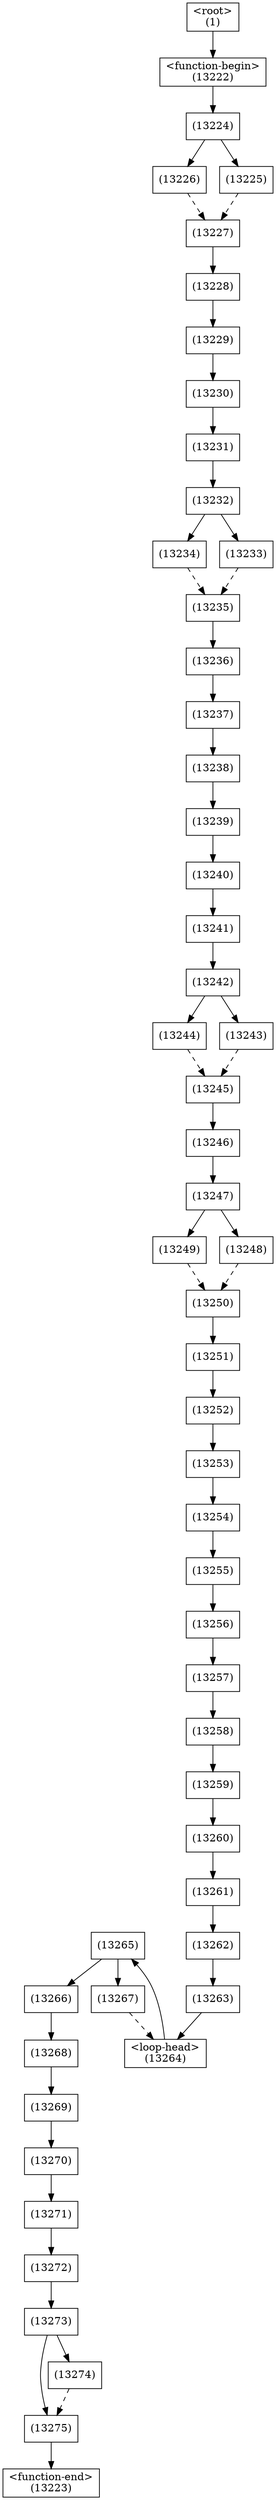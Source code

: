 digraph graphname {
n13275 [shape=box,label="(13275)"];
n13274 -> n13275[style="dashed"];
n13273 -> n13275[style="solid"];
n13274 [shape=box,label="(13274)"];
n13273 -> n13274[style="solid"];
n13273 [shape=box,label="(13273)"];
n13272 -> n13273[style="solid"];
n13272 [shape=box,label="(13272)"];
n13271 -> n13272[style="solid"];
n13271 [shape=box,label="(13271)"];
n13270 -> n13271[style="solid"];
n13270 [shape=box,label="(13270)"];
n13269 -> n13270[style="solid"];
n13269 [shape=box,label="(13269)"];
n13268 -> n13269[style="solid"];
n13268 [shape=box,label="(13268)"];
n13266 -> n13268[style="solid"];
n13267 [shape=box,label="(13267)"];
n13265 -> n13267[style="solid"];
n13266 [shape=box,label="(13266)"];
n13265 -> n13266[style="solid"];
n13265 [shape=box,label="(13265)"];
n13264 -> n13265[style="solid"];
n13264 [shape=box,label="<loop-head>
(13264)"];
n13267 -> n13264[style="dashed"];
n13263 -> n13264[style="solid"];
n13263 [shape=box,label="(13263)"];
n13262 -> n13263[style="solid"];
n13262 [shape=box,label="(13262)"];
n13261 -> n13262[style="solid"];
n13261 [shape=box,label="(13261)"];
n13260 -> n13261[style="solid"];
n13260 [shape=box,label="(13260)"];
n13259 -> n13260[style="solid"];
n13259 [shape=box,label="(13259)"];
n13258 -> n13259[style="solid"];
n13258 [shape=box,label="(13258)"];
n13257 -> n13258[style="solid"];
n13257 [shape=box,label="(13257)"];
n13256 -> n13257[style="solid"];
n13256 [shape=box,label="(13256)"];
n13255 -> n13256[style="solid"];
n13255 [shape=box,label="(13255)"];
n13254 -> n13255[style="solid"];
n13254 [shape=box,label="(13254)"];
n13253 -> n13254[style="solid"];
n13253 [shape=box,label="(13253)"];
n13252 -> n13253[style="solid"];
n13252 [shape=box,label="(13252)"];
n13251 -> n13252[style="solid"];
n13251 [shape=box,label="(13251)"];
n13250 -> n13251[style="solid"];
n13250 [shape=box,label="(13250)"];
n13249 -> n13250[style="dashed"];
n13248 -> n13250[style="dashed"];
n13249 [shape=box,label="(13249)"];
n13247 -> n13249[style="solid"];
n13248 [shape=box,label="(13248)"];
n13247 -> n13248[style="solid"];
n13247 [shape=box,label="(13247)"];
n13246 -> n13247[style="solid"];
n13246 [shape=box,label="(13246)"];
n13245 -> n13246[style="solid"];
n13245 [shape=box,label="(13245)"];
n13244 -> n13245[style="dashed"];
n13243 -> n13245[style="dashed"];
n13244 [shape=box,label="(13244)"];
n13242 -> n13244[style="solid"];
n13243 [shape=box,label="(13243)"];
n13242 -> n13243[style="solid"];
n13242 [shape=box,label="(13242)"];
n13241 -> n13242[style="solid"];
n13241 [shape=box,label="(13241)"];
n13240 -> n13241[style="solid"];
n13240 [shape=box,label="(13240)"];
n13239 -> n13240[style="solid"];
n13239 [shape=box,label="(13239)"];
n13238 -> n13239[style="solid"];
n13238 [shape=box,label="(13238)"];
n13237 -> n13238[style="solid"];
n13237 [shape=box,label="(13237)"];
n13236 -> n13237[style="solid"];
n13236 [shape=box,label="(13236)"];
n13235 -> n13236[style="solid"];
n13235 [shape=box,label="(13235)"];
n13234 -> n13235[style="dashed"];
n13233 -> n13235[style="dashed"];
n13234 [shape=box,label="(13234)"];
n13232 -> n13234[style="solid"];
n13233 [shape=box,label="(13233)"];
n13232 -> n13233[style="solid"];
n13232 [shape=box,label="(13232)"];
n13231 -> n13232[style="solid"];
n13231 [shape=box,label="(13231)"];
n13230 -> n13231[style="solid"];
n13230 [shape=box,label="(13230)"];
n13229 -> n13230[style="solid"];
n13229 [shape=box,label="(13229)"];
n13228 -> n13229[style="solid"];
n13228 [shape=box,label="(13228)"];
n13227 -> n13228[style="solid"];
n13227 [shape=box,label="(13227)"];
n13226 -> n13227[style="dashed"];
n13225 -> n13227[style="dashed"];
n13226 [shape=box,label="(13226)"];
n13224 -> n13226[style="solid"];
n13225 [shape=box,label="(13225)"];
n13224 -> n13225[style="solid"];
n13224 [shape=box,label="(13224)"];
n13222 -> n13224[style="solid"];
n13223 [shape=box,label="<function-end>
(13223)"];
n13275 -> n13223[style="solid"];
n13222 [shape=box,label="<function-begin>
(13222)"];
n1 -> n13222[style="solid"];
n1 [shape=box,label="<root>
(1)"];
}
